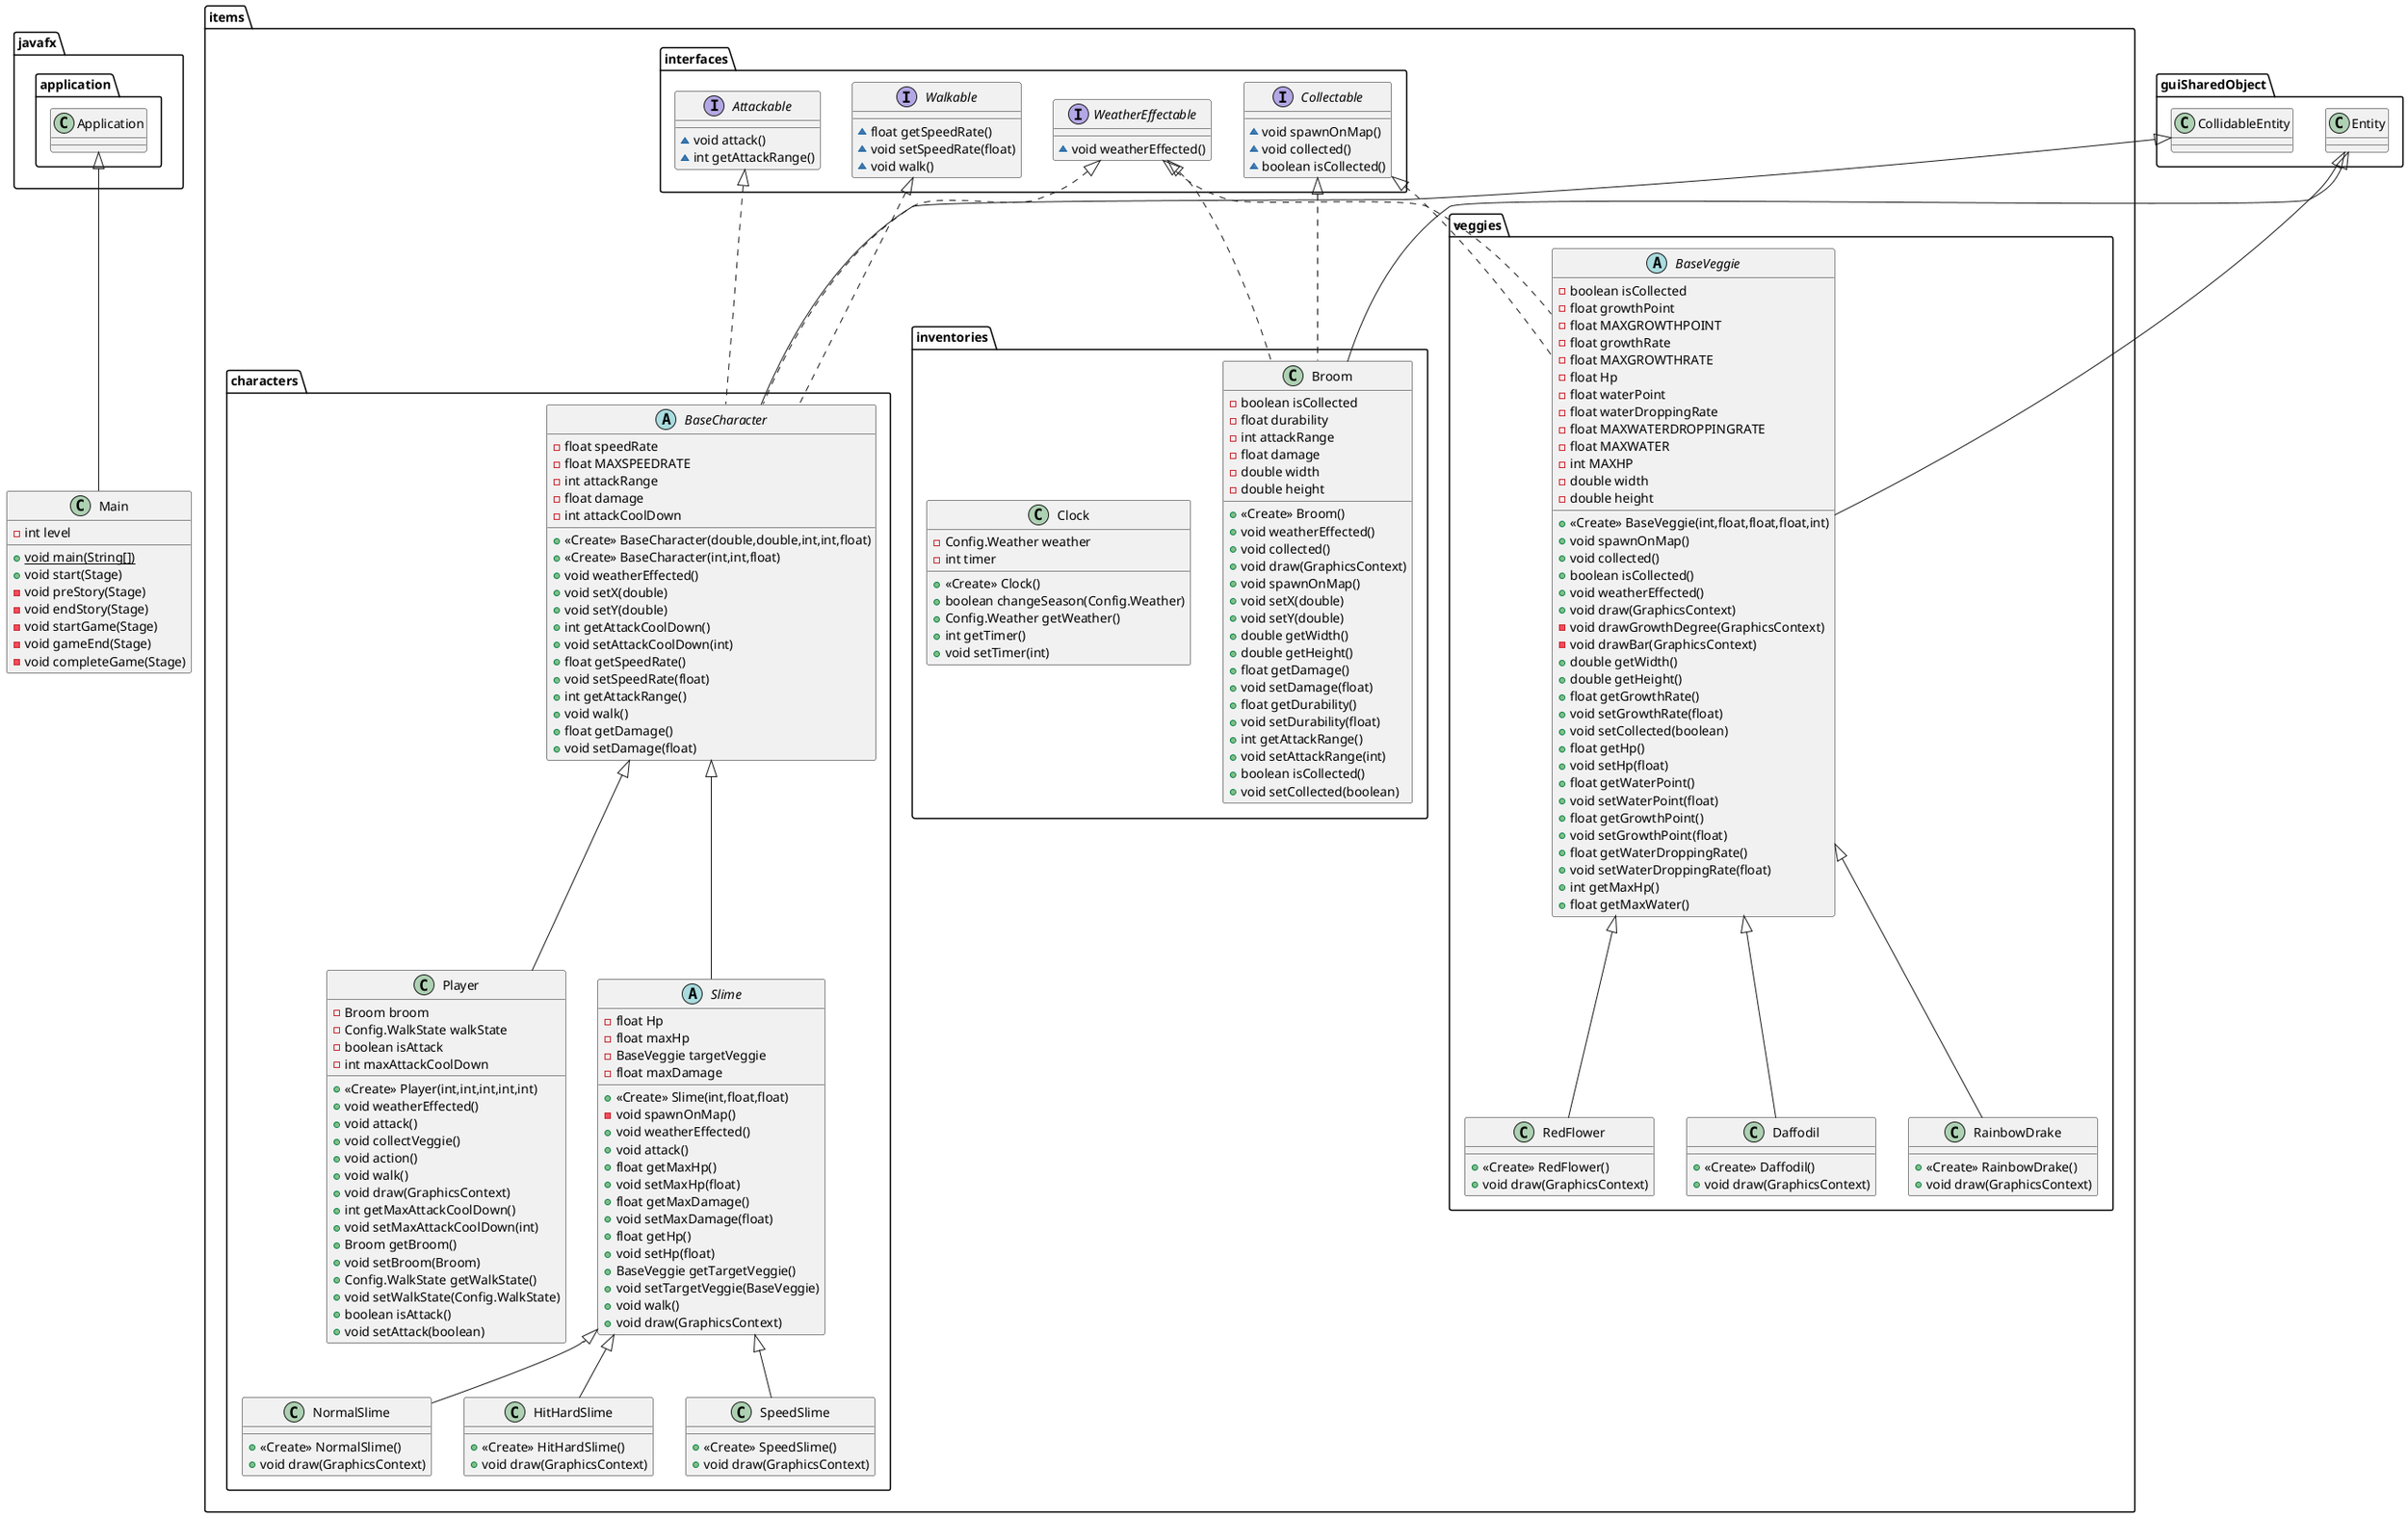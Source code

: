 @startuml
class Main {
- int level
+ {static} void main(String[])
+ void start(Stage)
- void preStory(Stage)
- void endStory(Stage)
- void startGame(Stage)
- void gameEnd(Stage)
- void completeGame(Stage)
}


class items.inventories.Broom {
- boolean isCollected
- float durability
- int attackRange
- float damage
- double width
- double height
+ <<Create>> Broom()
+ void weatherEffected()
+ void collected()
+ void draw(GraphicsContext)
+ void spawnOnMap()
+ void setX(double)
+ void setY(double)
+ double getWidth()
+ double getHeight()
+ float getDamage()
+ void setDamage(float)
+ float getDurability()
+ void setDurability(float)
+ int getAttackRange()
+ void setAttackRange(int)
+ boolean isCollected()
+ void setCollected(boolean)
}


abstract class items.veggies.BaseVeggie {
- boolean isCollected
- float growthPoint
- float MAXGROWTHPOINT
- float growthRate
- float MAXGROWTHRATE
- float Hp
- float waterPoint
- float waterDroppingRate
- float MAXWATERDROPPINGRATE
- float MAXWATER
- int MAXHP
- double width
- double height
+ <<Create>> BaseVeggie(int,float,float,float,int)
+ void spawnOnMap()
+ void collected()
+ boolean isCollected()
+ void weatherEffected()
+ void draw(GraphicsContext)
- void drawGrowthDegree(GraphicsContext)
- void drawBar(GraphicsContext)
+ double getWidth()
+ double getHeight()
+ float getGrowthRate()
+ void setGrowthRate(float)
+ void setCollected(boolean)
+ float getHp()
+ void setHp(float)
+ float getWaterPoint()
+ void setWaterPoint(float)
+ float getGrowthPoint()
+ void setGrowthPoint(float)
+ float getWaterDroppingRate()
+ void setWaterDroppingRate(float)
+ int getMaxHp()
+ float getMaxWater()
}


interface items.interfaces.Walkable {
~ float getSpeedRate()
~ void setSpeedRate(float)
~ void walk()
}

class items.characters.NormalSlime {
+ <<Create>> NormalSlime()
+ void draw(GraphicsContext)
}

interface items.interfaces.WeatherEffectable {
~ void weatherEffected()
}

class items.veggies.RainbowDrake {
+ <<Create>> RainbowDrake()
+ void draw(GraphicsContext)
}

class items.characters.HitHardSlime {
+ <<Create>> HitHardSlime()
+ void draw(GraphicsContext)
}

abstract class items.characters.BaseCharacter {
- float speedRate
- float MAXSPEEDRATE
- int attackRange
- float damage
- int attackCoolDown
+ <<Create>> BaseCharacter(double,double,int,int,float)
+ <<Create>> BaseCharacter(int,int,float)
+ void weatherEffected()
+ void setX(double)
+ void setY(double)
+ int getAttackCoolDown()
+ void setAttackCoolDown(int)
+ float getSpeedRate()
+ void setSpeedRate(float)
+ int getAttackRange()
+ void walk()
+ float getDamage()
+ void setDamage(float)
}


class items.veggies.RedFlower {
+ <<Create>> RedFlower()
+ void draw(GraphicsContext)
}

interface items.interfaces.Attackable {
~ void attack()
~ int getAttackRange()
}

class items.characters.Player {
- Broom broom
- Config.WalkState walkState
- boolean isAttack
- int maxAttackCoolDown
+ <<Create>> Player(int,int,int,int,int)
+ void weatherEffected()
+ void attack()
+ void collectVeggie()
+ void action()
+ void walk()
+ void draw(GraphicsContext)
+ int getMaxAttackCoolDown()
+ void setMaxAttackCoolDown(int)
+ Broom getBroom()
+ void setBroom(Broom)
+ Config.WalkState getWalkState()
+ void setWalkState(Config.WalkState)
+ boolean isAttack()
+ void setAttack(boolean)
}


class items.veggies.Daffodil {
+ <<Create>> Daffodil()
+ void draw(GraphicsContext)
}

class items.inventories.Clock {
- Config.Weather weather
- int timer
+ <<Create>> Clock()
+ boolean changeSeason(Config.Weather)
+ Config.Weather getWeather()
+ int getTimer()
+ void setTimer(int)
}


interface items.interfaces.Collectable {
~ void spawnOnMap()
~ void collected()
~ boolean isCollected()
}

abstract class items.characters.Slime {
- float Hp
- float maxHp
- BaseVeggie targetVeggie
- float maxDamage
+ <<Create>> Slime(int,float,float)
- void spawnOnMap()
+ void weatherEffected()
+ void attack()
+ float getMaxHp()
+ void setMaxHp(float)
+ float getMaxDamage()
+ void setMaxDamage(float)
+ float getHp()
+ void setHp(float)
+ BaseVeggie getTargetVeggie()
+ void setTargetVeggie(BaseVeggie)
+ void walk()
+ void draw(GraphicsContext)
}


class items.characters.SpeedSlime {
+ <<Create>> SpeedSlime()
+ void draw(GraphicsContext)
}



javafx.application.Application <|-- Main
items.interfaces.Collectable <|.. items.inventories.Broom
items.interfaces.WeatherEffectable <|.. items.inventories.Broom
guiSharedObject.Entity <|-- items.inventories.Broom
items.interfaces.WeatherEffectable <|.. items.veggies.BaseVeggie
items.interfaces.Collectable <|.. items.veggies.BaseVeggie
guiSharedObject.Entity <|-- items.veggies.BaseVeggie
items.characters.Slime <|-- items.characters.NormalSlime
items.veggies.BaseVeggie <|-- items.veggies.RainbowDrake
items.characters.Slime <|-- items.characters.HitHardSlime
items.interfaces.Walkable <|.. items.characters.BaseCharacter
items.interfaces.Attackable <|.. items.characters.BaseCharacter
items.interfaces.WeatherEffectable <|.. items.characters.BaseCharacter
guiSharedObject.CollidableEntity <|-- items.characters.BaseCharacter
items.veggies.BaseVeggie <|-- items.veggies.RedFlower
items.characters.BaseCharacter <|-- items.characters.Player
items.veggies.BaseVeggie <|-- items.veggies.Daffodil
items.characters.BaseCharacter <|-- items.characters.Slime
items.characters.Slime <|-- items.characters.SpeedSlime
@enduml